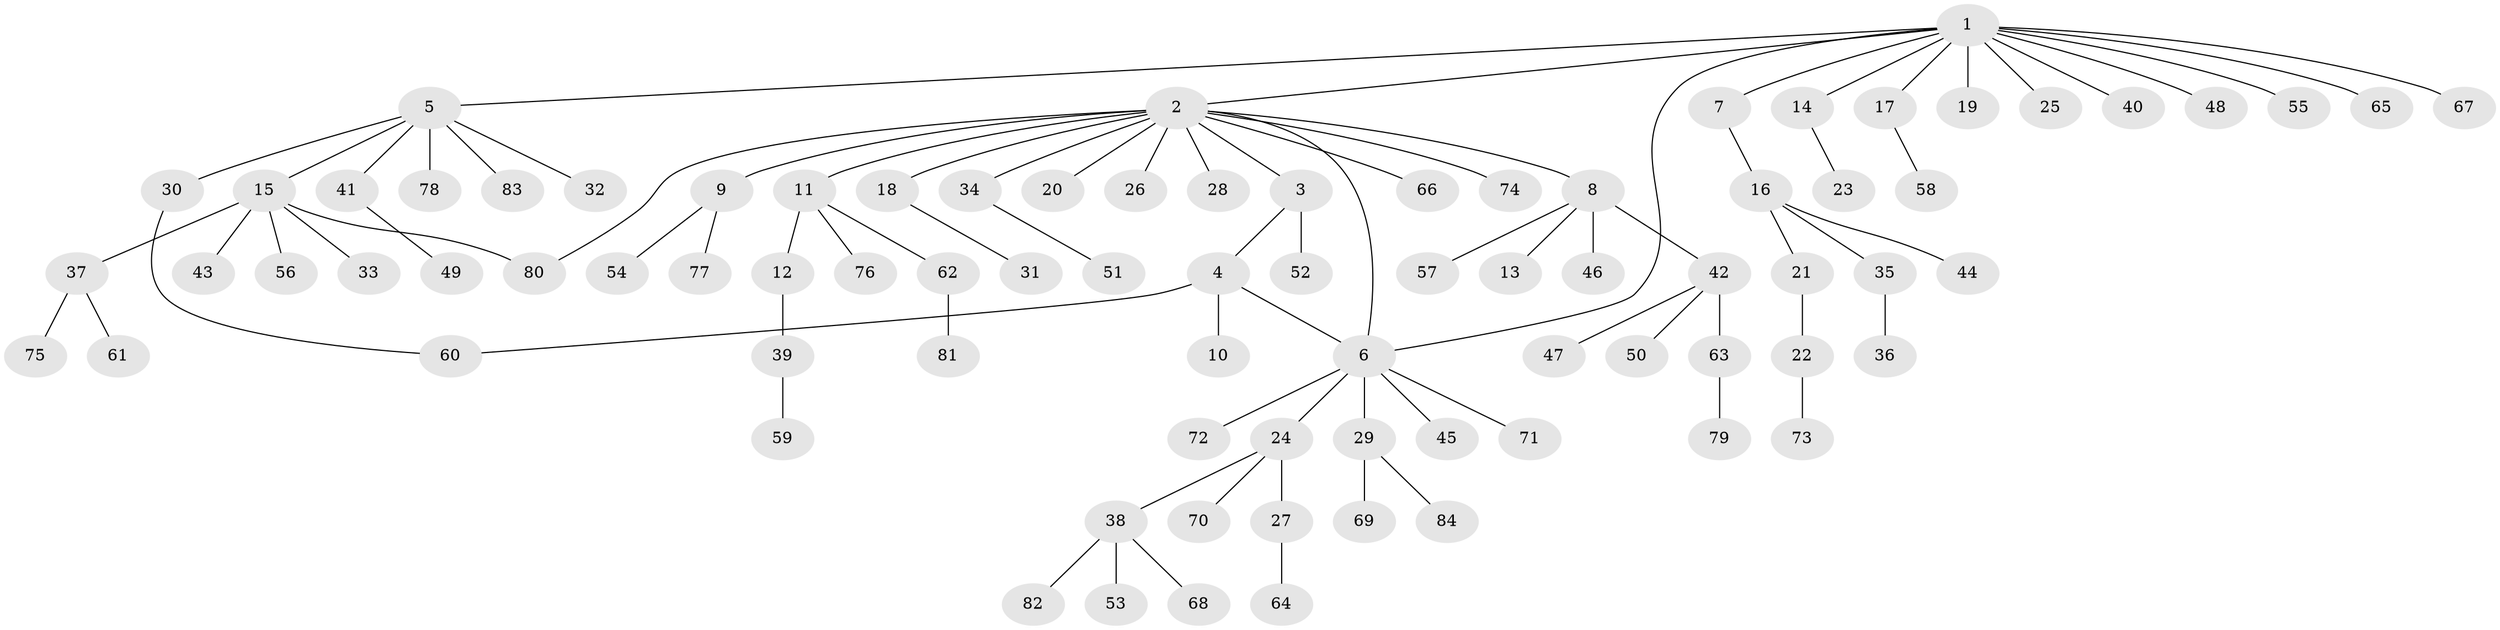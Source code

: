 // coarse degree distribution, {1: 0.9090909090909091, 17: 0.030303030303030304, 13: 0.030303030303030304, 4: 0.030303030303030304}
// Generated by graph-tools (version 1.1) at 2025/50/03/04/25 21:50:29]
// undirected, 84 vertices, 87 edges
graph export_dot {
graph [start="1"]
  node [color=gray90,style=filled];
  1;
  2;
  3;
  4;
  5;
  6;
  7;
  8;
  9;
  10;
  11;
  12;
  13;
  14;
  15;
  16;
  17;
  18;
  19;
  20;
  21;
  22;
  23;
  24;
  25;
  26;
  27;
  28;
  29;
  30;
  31;
  32;
  33;
  34;
  35;
  36;
  37;
  38;
  39;
  40;
  41;
  42;
  43;
  44;
  45;
  46;
  47;
  48;
  49;
  50;
  51;
  52;
  53;
  54;
  55;
  56;
  57;
  58;
  59;
  60;
  61;
  62;
  63;
  64;
  65;
  66;
  67;
  68;
  69;
  70;
  71;
  72;
  73;
  74;
  75;
  76;
  77;
  78;
  79;
  80;
  81;
  82;
  83;
  84;
  1 -- 2;
  1 -- 5;
  1 -- 6;
  1 -- 7;
  1 -- 14;
  1 -- 17;
  1 -- 19;
  1 -- 25;
  1 -- 40;
  1 -- 48;
  1 -- 55;
  1 -- 65;
  1 -- 67;
  2 -- 3;
  2 -- 6;
  2 -- 8;
  2 -- 9;
  2 -- 11;
  2 -- 18;
  2 -- 20;
  2 -- 26;
  2 -- 28;
  2 -- 34;
  2 -- 66;
  2 -- 74;
  2 -- 80;
  3 -- 4;
  3 -- 52;
  4 -- 6;
  4 -- 10;
  4 -- 60;
  5 -- 15;
  5 -- 30;
  5 -- 32;
  5 -- 41;
  5 -- 78;
  5 -- 83;
  6 -- 24;
  6 -- 29;
  6 -- 45;
  6 -- 71;
  6 -- 72;
  7 -- 16;
  8 -- 13;
  8 -- 42;
  8 -- 46;
  8 -- 57;
  9 -- 54;
  9 -- 77;
  11 -- 12;
  11 -- 62;
  11 -- 76;
  12 -- 39;
  14 -- 23;
  15 -- 33;
  15 -- 37;
  15 -- 43;
  15 -- 56;
  15 -- 80;
  16 -- 21;
  16 -- 35;
  16 -- 44;
  17 -- 58;
  18 -- 31;
  21 -- 22;
  22 -- 73;
  24 -- 27;
  24 -- 38;
  24 -- 70;
  27 -- 64;
  29 -- 69;
  29 -- 84;
  30 -- 60;
  34 -- 51;
  35 -- 36;
  37 -- 61;
  37 -- 75;
  38 -- 53;
  38 -- 68;
  38 -- 82;
  39 -- 59;
  41 -- 49;
  42 -- 47;
  42 -- 50;
  42 -- 63;
  62 -- 81;
  63 -- 79;
}
